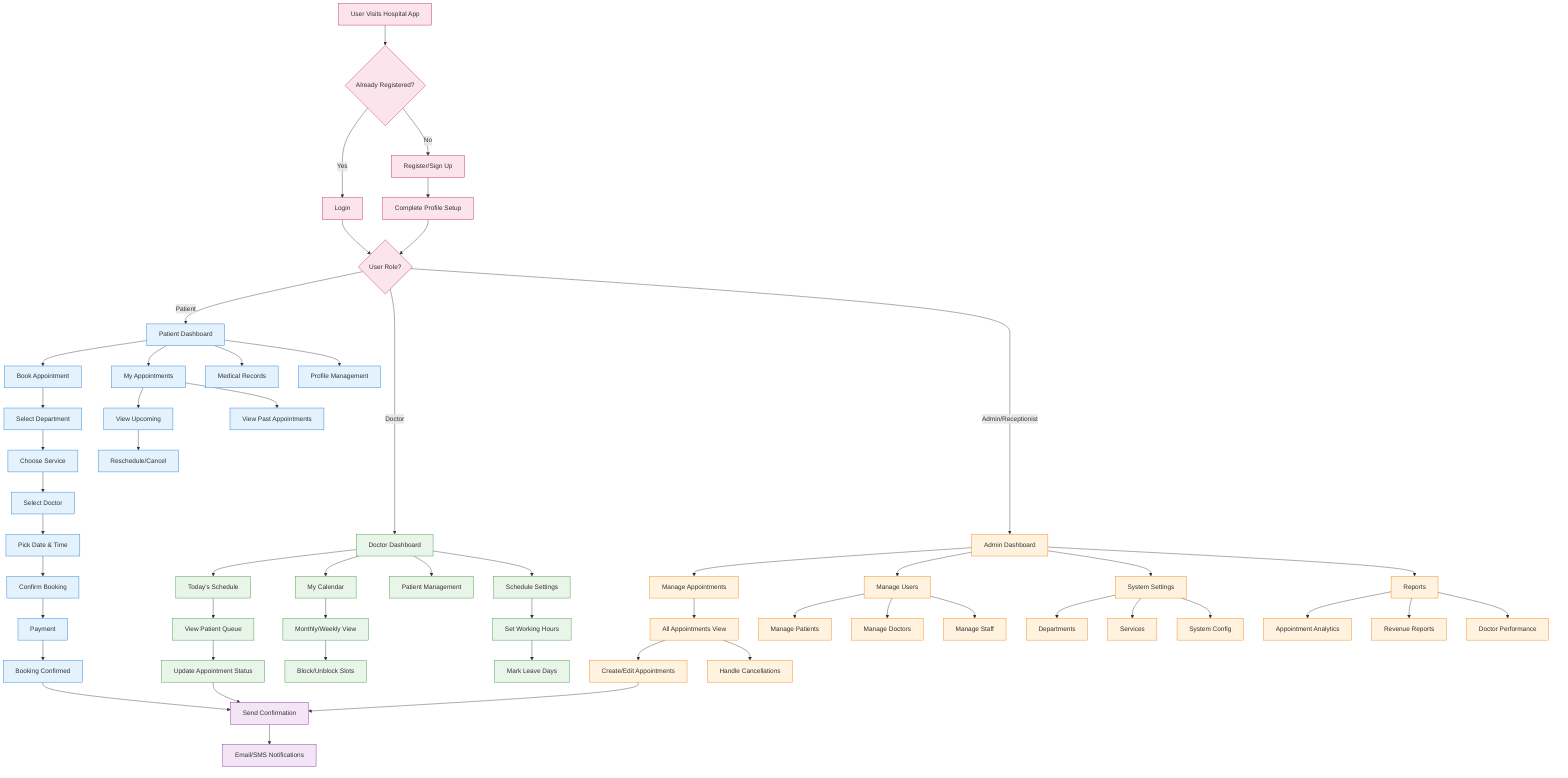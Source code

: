 graph TD
    A[User Visits Hospital App] --> B{Already Registered?}
    B -->|No| C[Register/Sign Up]
    B -->|Yes| D[Login]
    C --> E[Complete Profile Setup]
    D --> F{User Role?}
    E --> F
    
    %% Patient Flow
    F -->|Patient| G[Patient Dashboard]
    G --> H[Book Appointment]
    G --> I[My Appointments]
    G --> J[Medical Records]
    G --> K[Profile Management]
    
    H --> H1[Select Department]
    H1 --> H2[Choose Service]
    H2 --> H3[Select Doctor]
    H3 --> H4[Pick Date & Time]
    H4 --> H5[Confirm Booking]
    H5 --> H6[Payment]
    H6 --> H7[Booking Confirmed]
    
    I --> I1[View Upcoming]
    I --> I2[View Past Appointments]
    I1 --> I3[Reschedule/Cancel]
    
    %% Doctor Flow
    F -->|Doctor| L[Doctor Dashboard]
    L --> M[Today's Schedule]
    L --> N[My Calendar]
    L --> O[Patient Management]
    L --> P[Schedule Settings]
    
    M --> M1[View Patient Queue]
    M1 --> M2[Update Appointment Status]
    
    N --> N1[Monthly/Weekly View]
    N1 --> N2[Block/Unblock Slots]
    
    P --> P1[Set Working Hours]
    P1 --> P2[Mark Leave Days]
    
    %% Admin Flow
    F -->|Admin/Receptionist| Q[Admin Dashboard]
    Q --> R[Manage Appointments]
    Q --> S[Manage Users]
    Q --> T[System Settings]
    Q --> U[Reports]
    
    R --> R1[All Appointments View]
    R1 --> R2[Create/Edit Appointments]
    R1 --> R3[Handle Cancellations]
    
    S --> S1[Manage Patients]
    S --> S2[Manage Doctors]
    S --> S3[Manage Staff]
    
    T --> T1[Departments]
    T --> T2[Services]
    T --> T3[System Config]
    
    U --> U1[Appointment Analytics]
    U --> U2[Revenue Reports]
    U --> U3[Doctor Performance]
    
    %% Notifications (Cross-cutting)
    H7 --> V[Send Confirmation]
    M2 --> V
    R2 --> V
    V --> W[Email/SMS Notifications]
    
    %% Styling
    classDef patientFlow fill:#e3f2fd,stroke:#1976d2
    classDef doctorFlow fill:#e8f5e8,stroke:#388e3c
    classDef adminFlow fill:#fff3e0,stroke:#f57c00
    classDef systemFlow fill:#f3e5f5,stroke:#7b1fa2
    classDef navFlow fill:#fce4ec,stroke:#c2185b
    
    class G,H,I,J,K,H1,H2,H3,H4,H5,H6,H7,I1,I2,I3 patientFlow
    class L,M,N,O,P,M1,M2,N1,N2,P1,P2 doctorFlow
    class Q,R,S,T,U,R1,R2,R3,S1,S2,S3,T1,T2,T3,U1,U2,U3 adminFlow
    class V,W systemFlow
    class A,B,C,D,E,F navFlow